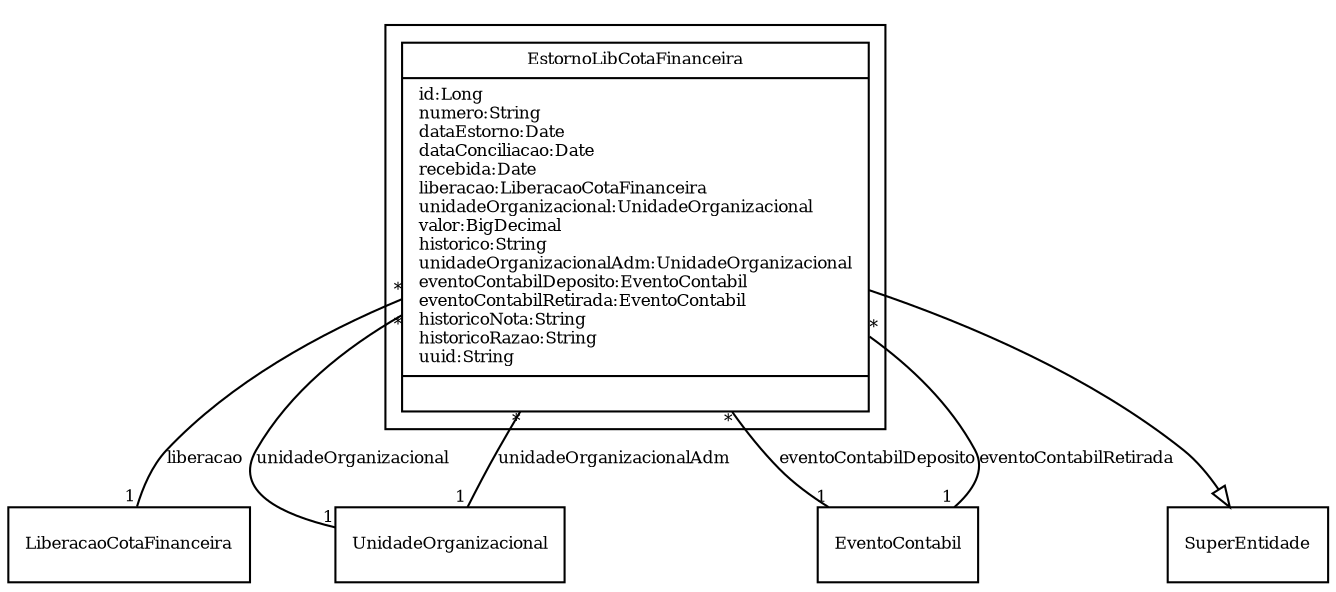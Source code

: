 digraph G{
fontname = "Times-Roman"
fontsize = 8

node [
        fontname = "Times-Roman"
        fontsize = 8
        shape = "record"
]

edge [
        fontname = "Times-Roman"
        fontsize = 8
]

subgraph clusterESTORNO_DE_LIBERACAO_FINANCEIRA
{
EstornoLibCotaFinanceira [label = "{EstornoLibCotaFinanceira|id:Long\lnumero:String\ldataEstorno:Date\ldataConciliacao:Date\lrecebida:Date\lliberacao:LiberacaoCotaFinanceira\lunidadeOrganizacional:UnidadeOrganizacional\lvalor:BigDecimal\lhistorico:String\lunidadeOrganizacionalAdm:UnidadeOrganizacional\leventoContabilDeposito:EventoContabil\leventoContabilRetirada:EventoContabil\lhistoricoNota:String\lhistoricoRazao:String\luuid:String\l|\l}"]
}
edge [arrowhead = "none" headlabel = "1" taillabel = "*"] EstornoLibCotaFinanceira -> LiberacaoCotaFinanceira [label = "liberacao"]
edge [arrowhead = "none" headlabel = "1" taillabel = "*"] EstornoLibCotaFinanceira -> UnidadeOrganizacional [label = "unidadeOrganizacional"]
edge [arrowhead = "none" headlabel = "1" taillabel = "*"] EstornoLibCotaFinanceira -> UnidadeOrganizacional [label = "unidadeOrganizacionalAdm"]
edge [arrowhead = "none" headlabel = "1" taillabel = "*"] EstornoLibCotaFinanceira -> EventoContabil [label = "eventoContabilDeposito"]
edge [arrowhead = "none" headlabel = "1" taillabel = "*"] EstornoLibCotaFinanceira -> EventoContabil [label = "eventoContabilRetirada"]
edge [ arrowhead = "empty" headlabel = "" taillabel = ""] EstornoLibCotaFinanceira -> SuperEntidade
}
